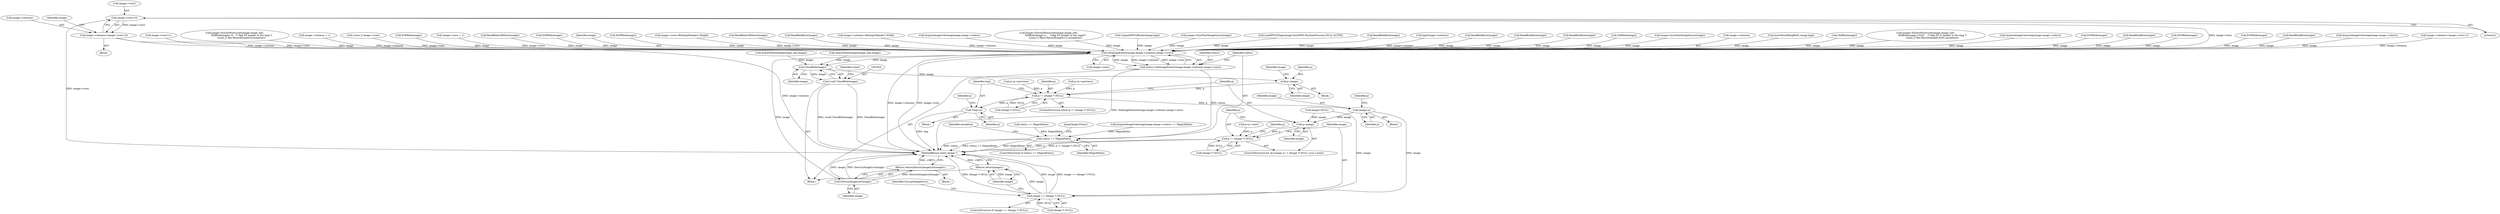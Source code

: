 digraph "1_ImageMagick_d9b2209a69ee90d8df81fb124eb66f593eb9f599_0@del" {
"1001152" [label="(Call,image->rows=0)"];
"1001148" [label="(Call,image->columns=image->rows=0)"];
"1001800" [label="(Call,SetImageExtent(image,image->columns,image->rows))"];
"1001798" [label="(Call,status=SetImageExtent(image,image->columns,image->rows))"];
"1001809" [label="(Call,status == MagickFalse)"];
"1001820" [label="(Call,DestroyImageList(image))"];
"1001819" [label="(Return,return(DestroyImageList(image));)"];
"1001825" [label="(Call,CloseBlob(image))"];
"1001823" [label="(Call,(void) CloseBlob(image))"];
"1001833" [label="(Call,p=image)"];
"1001840" [label="(Call,p != (Image *) NULL)"];
"1001847" [label="(Call,*tmp=p)"];
"1001873" [label="(Call,image=p)"];
"1001882" [label="(Call,p=image)"];
"1001885" [label="(Call,p != (Image *) NULL)"];
"1001904" [label="(Call,image == (Image *) NULL)"];
"1001912" [label="(Return,return(image);)"];
"1000365" [label="(Call,EOFBlob(image))"];
"1001225" [label="(Call,ReadBlobByte(image))"];
"1001318" [label="(Call,AcquireImageColormap(image,image->colors))"];
"1001910" [label="(Identifier,CorruptImageError)"];
"1001729" [label="(Call,image->columns=image->rows=1)"];
"1001733" [label="(Call,image->rows=1)"];
"1000572" [label="(Call,image=ExtractPostscript(image,image_info,\n                  TellBlob(image)+8,   /* skip PS header in the wpg */\n                  (ssize_t) Rec.RecordLength-8,exception))"];
"1000299" [label="(Call,image->columns = 1)"];
"1001837" [label="(Identifier,image)"];
"1001799" [label="(Identifier,status)"];
"1001873" [label="(Call,image=p)"];
"1001884" [label="(Identifier,image)"];
"1001841" [label="(Identifier,p)"];
"1001592" [label="(Call,(ssize_t) image->rows)"];
"1001708" [label="(Call,AcquireNextImage(image_info,image))"];
"1001872" [label="(Block,)"];
"1000330" [label="(Call,EOFBlob(image))"];
"1001835" [label="(Identifier,image)"];
"1001809" [label="(Call,status == MagickFalse)"];
"1001863" [label="(Call,p=p->previous)"];
"1001914" [label="(MethodReturn,static Image *)"];
"1001831" [label="(Identifier,scene)"];
"1001849" [label="(Identifier,p)"];
"1001904" [label="(Call,image == (Image *) NULL)"];
"1001903" [label="(ControlStructure,if (image == (Image *) NULL))"];
"1001905" [label="(Identifier,image)"];
"1000304" [label="(Call,image->rows = 1)"];
"1001156" [label="(Literal,0)"];
"1001886" [label="(Identifier,p)"];
"1001821" [label="(Identifier,image)"];
"1000141" [label="(Block,)"];
"1001820" [label="(Call,DestroyImageList(image))"];
"1000271" [label="(Call,ReadBlobLSBShort(image))"];
"1001913" [label="(Identifier,image)"];
"1001127" [label="(Call,AcquireNextImage(image_info,image))"];
"1001204" [label="(Call,EOFBlob(image))"];
"1001890" [label="(Call,p=p->next)"];
"1001814" [label="(Identifier,exception)"];
"1001875" [label="(Identifier,p)"];
"1000211" [label="(Call,status == MagickFalse)"];
"1001883" [label="(Identifier,p)"];
"1001801" [label="(Identifier,image)"];
"1001153" [label="(Call,image->rows)"];
"1001152" [label="(Call,image->rows=0)"];
"1001854" [label="(Identifier,p)"];
"1001216" [label="(Call,EOFBlob(image))"];
"1001845" [label="(Block,)"];
"1001800" [label="(Call,SetImageExtent(image,image->columns,image->rows))"];
"1001473" [label="(Call,image->rows=Bitmap2Header1.Height)"];
"1001747" [label="(Call,ReadBlobLSBShort(image))"];
"1001912" [label="(Return,return(image);)"];
"1000351" [label="(Call,ReadBlobByte(image))"];
"1001827" [label="(Block,)"];
"1001466" [label="(Call,image->columns=Bitmap2Header1.Width)"];
"1001848" [label="(Identifier,tmp)"];
"1000503" [label="(Call,AcquireImageColormap(image,image->colors))"];
"1000382" [label="(Block,)"];
"1001757" [label="(Call,image=ExtractPostscript(image,image_info,\n                  TellBlob(image)+i,    /*skip PS header in the wpg2*/\n                  (ssize_t) (Rec2.RecordLength-i-2),exception))"];
"1001882" [label="(Call,p=image)"];
"1001874" [label="(Identifier,image)"];
"1001624" [label="(Call,UnpackWPG2Raster(image,bpp))"];
"1001144" [label="(Call,image=SyncNextImageInList(image))"];
"1001823" [label="(Call,(void) CloseBlob(image))"];
"1001780" [label="(Call,LoadWPG2Flags(image,StartWPG.PosSizePrecision,NULL,&CTM))"];
"1001822" [label="(JumpTarget,Finish:)"];
"1001808" [label="(ControlStructure,if (status == MagickFalse))"];
"1001384" [label="(Call,ReadBlobByte(image))"];
"1001561" [label="(Call,bpp*image->columns)"];
"1001840" [label="(Call,p != (Image *) NULL)"];
"1001836" [label="(Call,image=NULL)"];
"1001833" [label="(Call,p=image)"];
"1001842" [label="(Call,(Image *) NULL)"];
"1001798" [label="(Call,status=SetImageExtent(image,image->columns,image->rows))"];
"1001425" [label="(Call,ReadBlobByte(image))"];
"1001812" [label="(Block,)"];
"1001293" [label="(Call,ReadBlobByte(image))"];
"1001906" [label="(Call,(Image *) NULL)"];
"1000562" [label="(Call,ReadBlobByte(image))"];
"1001839" [label="(ControlStructure,while (p != (Image *) NULL))"];
"1001148" [label="(Call,image->columns=image->rows=0)"];
"1001149" [label="(Call,image->columns)"];
"1001810" [label="(Identifier,status)"];
"1001266" [label="(Call,TellBlob(image))"];
"1001725" [label="(Call,image=SyncNextImageInList(image))"];
"1001802" [label="(Call,image->columns)"];
"1001606" [label="(Call,InsertRow(BImgBuff,i,image,bpp))"];
"1001317" [label="(Call,AcquireImageColormap(image,image->colors) == MagickFalse)"];
"1001887" [label="(Call,(Image *) NULL)"];
"1001885" [label="(Call,p != (Image *) NULL)"];
"1001826" [label="(Identifier,image)"];
"1001819" [label="(Return,return(DestroyImageList(image));)"];
"1001159" [label="(Identifier,image)"];
"1000373" [label="(Call,TellBlob(image))"];
"1001170" [label="(Call,image=ExtractPostscript(image,image_info,\n                  TellBlob(image)+0x3C,   /* skip PS l2 header in the wpg */\n                  (ssize_t) Rec.RecordLength-0x3C,exception))"];
"1001847" [label="(Call,*tmp=p)"];
"1001504" [label="(Call,AcquireImageColormap(image,image->colors))"];
"1001258" [label="(Call,EOFBlob(image))"];
"1001825" [label="(Call,CloseBlob(image))"];
"1001834" [label="(Identifier,p)"];
"1001811" [label="(Identifier,MagickFalse)"];
"1001805" [label="(Call,image->rows)"];
"1001877" [label="(Identifier,p)"];
"1001876" [label="(Call,p=p->previous)"];
"1001881" [label="(ControlStructure,for (p=image; p != (Image *) NULL; p=p->next))"];
"1001238" [label="(Call,ReadBlobByte(image))"];
"1001897" [label="(Identifier,p)"];
"1000342" [label="(Call,EOFBlob(image))"];
"1001152" -> "1001148"  [label="AST: "];
"1001152" -> "1001156"  [label="CFG: "];
"1001153" -> "1001152"  [label="AST: "];
"1001156" -> "1001152"  [label="AST: "];
"1001148" -> "1001152"  [label="CFG: "];
"1001152" -> "1001914"  [label="DDG: image->rows"];
"1001152" -> "1001148"  [label="DDG: image->rows"];
"1001152" -> "1001800"  [label="DDG: image->rows"];
"1001148" -> "1000382"  [label="AST: "];
"1001149" -> "1001148"  [label="AST: "];
"1001159" -> "1001148"  [label="CFG: "];
"1001148" -> "1001914"  [label="DDG: image->columns"];
"1001148" -> "1001800"  [label="DDG: image->columns"];
"1001800" -> "1001798"  [label="AST: "];
"1001800" -> "1001805"  [label="CFG: "];
"1001801" -> "1001800"  [label="AST: "];
"1001802" -> "1001800"  [label="AST: "];
"1001805" -> "1001800"  [label="AST: "];
"1001798" -> "1001800"  [label="CFG: "];
"1001800" -> "1001914"  [label="DDG: image->rows"];
"1001800" -> "1001914"  [label="DDG: image->columns"];
"1001800" -> "1001798"  [label="DDG: image"];
"1001800" -> "1001798"  [label="DDG: image->columns"];
"1001800" -> "1001798"  [label="DDG: image->rows"];
"1001204" -> "1001800"  [label="DDG: image"];
"1001238" -> "1001800"  [label="DDG: image"];
"1001144" -> "1001800"  [label="DDG: image"];
"1000365" -> "1001800"  [label="DDG: image"];
"1001504" -> "1001800"  [label="DDG: image"];
"1001225" -> "1001800"  [label="DDG: image"];
"1001216" -> "1001800"  [label="DDG: image"];
"1001624" -> "1001800"  [label="DDG: image"];
"1001266" -> "1001800"  [label="DDG: image"];
"1001725" -> "1001800"  [label="DDG: image"];
"1000330" -> "1001800"  [label="DDG: image"];
"1001757" -> "1001800"  [label="DDG: image"];
"1000562" -> "1001800"  [label="DDG: image"];
"1000342" -> "1001800"  [label="DDG: image"];
"1001747" -> "1001800"  [label="DDG: image"];
"1001384" -> "1001800"  [label="DDG: image"];
"1001318" -> "1001800"  [label="DDG: image"];
"1001606" -> "1001800"  [label="DDG: image"];
"1001170" -> "1001800"  [label="DDG: image"];
"1001293" -> "1001800"  [label="DDG: image"];
"1000503" -> "1001800"  [label="DDG: image"];
"1000351" -> "1001800"  [label="DDG: image"];
"1001258" -> "1001800"  [label="DDG: image"];
"1000271" -> "1001800"  [label="DDG: image"];
"1001780" -> "1001800"  [label="DDG: image"];
"1001425" -> "1001800"  [label="DDG: image"];
"1000572" -> "1001800"  [label="DDG: image"];
"1000373" -> "1001800"  [label="DDG: image"];
"1001561" -> "1001800"  [label="DDG: image->columns"];
"1001729" -> "1001800"  [label="DDG: image->columns"];
"1001466" -> "1001800"  [label="DDG: image->columns"];
"1000299" -> "1001800"  [label="DDG: image->columns"];
"1001473" -> "1001800"  [label="DDG: image->rows"];
"1000304" -> "1001800"  [label="DDG: image->rows"];
"1001592" -> "1001800"  [label="DDG: image->rows"];
"1001733" -> "1001800"  [label="DDG: image->rows"];
"1001800" -> "1001820"  [label="DDG: image"];
"1001800" -> "1001825"  [label="DDG: image"];
"1001798" -> "1000141"  [label="AST: "];
"1001799" -> "1001798"  [label="AST: "];
"1001810" -> "1001798"  [label="CFG: "];
"1001798" -> "1001914"  [label="DDG: SetImageExtent(image,image->columns,image->rows)"];
"1001798" -> "1001809"  [label="DDG: status"];
"1001809" -> "1001808"  [label="AST: "];
"1001809" -> "1001811"  [label="CFG: "];
"1001810" -> "1001809"  [label="AST: "];
"1001811" -> "1001809"  [label="AST: "];
"1001814" -> "1001809"  [label="CFG: "];
"1001822" -> "1001809"  [label="CFG: "];
"1001809" -> "1001914"  [label="DDG: status == MagickFalse"];
"1001809" -> "1001914"  [label="DDG: MagickFalse"];
"1001809" -> "1001914"  [label="DDG: status"];
"1000211" -> "1001809"  [label="DDG: MagickFalse"];
"1001317" -> "1001809"  [label="DDG: MagickFalse"];
"1001820" -> "1001819"  [label="AST: "];
"1001820" -> "1001821"  [label="CFG: "];
"1001821" -> "1001820"  [label="AST: "];
"1001819" -> "1001820"  [label="CFG: "];
"1001820" -> "1001914"  [label="DDG: DestroyImageList(image)"];
"1001820" -> "1001914"  [label="DDG: image"];
"1001820" -> "1001819"  [label="DDG: DestroyImageList(image)"];
"1001819" -> "1001812"  [label="AST: "];
"1001914" -> "1001819"  [label="CFG: "];
"1001819" -> "1001914"  [label="DDG: <RET>"];
"1001825" -> "1001823"  [label="AST: "];
"1001825" -> "1001826"  [label="CFG: "];
"1001826" -> "1001825"  [label="AST: "];
"1001823" -> "1001825"  [label="CFG: "];
"1001825" -> "1001823"  [label="DDG: image"];
"1001127" -> "1001825"  [label="DDG: image"];
"1001708" -> "1001825"  [label="DDG: image"];
"1001825" -> "1001833"  [label="DDG: image"];
"1001823" -> "1000141"  [label="AST: "];
"1001824" -> "1001823"  [label="AST: "];
"1001831" -> "1001823"  [label="CFG: "];
"1001823" -> "1001914"  [label="DDG: CloseBlob(image)"];
"1001823" -> "1001914"  [label="DDG: (void) CloseBlob(image)"];
"1001833" -> "1001827"  [label="AST: "];
"1001833" -> "1001835"  [label="CFG: "];
"1001834" -> "1001833"  [label="AST: "];
"1001835" -> "1001833"  [label="AST: "];
"1001837" -> "1001833"  [label="CFG: "];
"1001833" -> "1001840"  [label="DDG: p"];
"1001840" -> "1001839"  [label="AST: "];
"1001840" -> "1001842"  [label="CFG: "];
"1001841" -> "1001840"  [label="AST: "];
"1001842" -> "1001840"  [label="AST: "];
"1001848" -> "1001840"  [label="CFG: "];
"1001883" -> "1001840"  [label="CFG: "];
"1001876" -> "1001840"  [label="DDG: p"];
"1001863" -> "1001840"  [label="DDG: p"];
"1001842" -> "1001840"  [label="DDG: NULL"];
"1001840" -> "1001847"  [label="DDG: p"];
"1001840" -> "1001873"  [label="DDG: p"];
"1001847" -> "1001845"  [label="AST: "];
"1001847" -> "1001849"  [label="CFG: "];
"1001848" -> "1001847"  [label="AST: "];
"1001849" -> "1001847"  [label="AST: "];
"1001854" -> "1001847"  [label="CFG: "];
"1001847" -> "1001914"  [label="DDG: tmp"];
"1001873" -> "1001872"  [label="AST: "];
"1001873" -> "1001875"  [label="CFG: "];
"1001874" -> "1001873"  [label="AST: "];
"1001875" -> "1001873"  [label="AST: "];
"1001877" -> "1001873"  [label="CFG: "];
"1001873" -> "1001882"  [label="DDG: image"];
"1001873" -> "1001904"  [label="DDG: image"];
"1001882" -> "1001881"  [label="AST: "];
"1001882" -> "1001884"  [label="CFG: "];
"1001883" -> "1001882"  [label="AST: "];
"1001884" -> "1001882"  [label="AST: "];
"1001886" -> "1001882"  [label="CFG: "];
"1001836" -> "1001882"  [label="DDG: image"];
"1001882" -> "1001885"  [label="DDG: p"];
"1001885" -> "1001881"  [label="AST: "];
"1001885" -> "1001887"  [label="CFG: "];
"1001886" -> "1001885"  [label="AST: "];
"1001887" -> "1001885"  [label="AST: "];
"1001897" -> "1001885"  [label="CFG: "];
"1001905" -> "1001885"  [label="CFG: "];
"1001885" -> "1001914"  [label="DDG: p != (Image *) NULL"];
"1001885" -> "1001914"  [label="DDG: p"];
"1001890" -> "1001885"  [label="DDG: p"];
"1001887" -> "1001885"  [label="DDG: NULL"];
"1001904" -> "1001903"  [label="AST: "];
"1001904" -> "1001906"  [label="CFG: "];
"1001905" -> "1001904"  [label="AST: "];
"1001906" -> "1001904"  [label="AST: "];
"1001910" -> "1001904"  [label="CFG: "];
"1001913" -> "1001904"  [label="CFG: "];
"1001904" -> "1001914"  [label="DDG: image"];
"1001904" -> "1001914"  [label="DDG: image == (Image *) NULL"];
"1001904" -> "1001914"  [label="DDG: (Image *) NULL"];
"1001836" -> "1001904"  [label="DDG: image"];
"1001906" -> "1001904"  [label="DDG: NULL"];
"1001904" -> "1001912"  [label="DDG: image"];
"1001912" -> "1000141"  [label="AST: "];
"1001912" -> "1001913"  [label="CFG: "];
"1001913" -> "1001912"  [label="AST: "];
"1001914" -> "1001912"  [label="CFG: "];
"1001912" -> "1001914"  [label="DDG: <RET>"];
"1001913" -> "1001912"  [label="DDG: image"];
}
